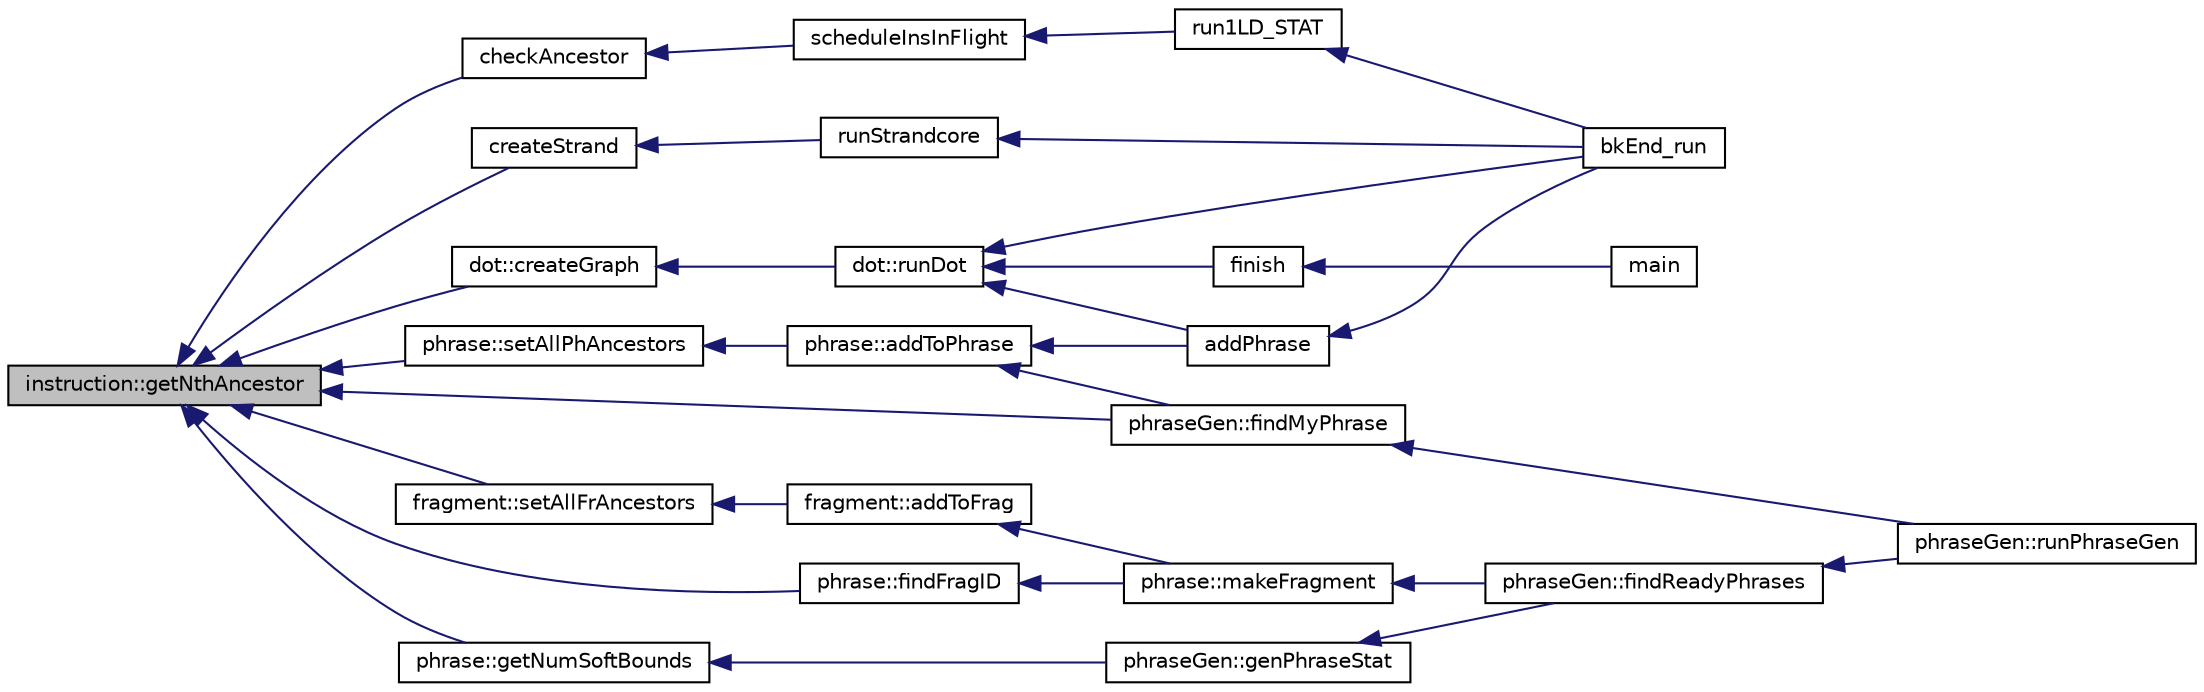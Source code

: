 digraph G
{
  edge [fontname="Helvetica",fontsize="10",labelfontname="Helvetica",labelfontsize="10"];
  node [fontname="Helvetica",fontsize="10",shape=record];
  rankdir=LR;
  Node1 [label="instruction::getNthAncestor",height=0.2,width=0.4,color="black", fillcolor="grey75", style="filled" fontcolor="black"];
  Node1 -> Node2 [dir=back,color="midnightblue",fontsize="10",style="solid"];
  Node2 [label="checkAncestor",height=0.2,width=0.4,color="black", fillcolor="white", style="filled",URL="$bkEnd_8cpp.html#a614e7cde759a7fb104ba2b7c53ac31d3"];
  Node2 -> Node3 [dir=back,color="midnightblue",fontsize="10",style="solid"];
  Node3 [label="scheduleInsInFlight",height=0.2,width=0.4,color="black", fillcolor="white", style="filled",URL="$bkEnd_8cpp.html#a62811b6c8089a0b9969bcfa219fe4326"];
  Node3 -> Node4 [dir=back,color="midnightblue",fontsize="10",style="solid"];
  Node4 [label="run1LD_STAT",height=0.2,width=0.4,color="black", fillcolor="white", style="filled",URL="$bkEnd_8cpp.html#a97c39e40275c8b88452f484247c641e6"];
  Node4 -> Node5 [dir=back,color="midnightblue",fontsize="10",style="solid"];
  Node5 [label="bkEnd_run",height=0.2,width=0.4,color="black", fillcolor="white", style="filled",URL="$bkEnd_8h.html#a0de885ce07273f37e162ecb0e63ec95d"];
  Node1 -> Node6 [dir=back,color="midnightblue",fontsize="10",style="solid"];
  Node6 [label="dot::createGraph",height=0.2,width=0.4,color="black", fillcolor="white", style="filled",URL="$classdot.html#aac4be16ebdd60983177619a8b7df658f"];
  Node6 -> Node7 [dir=back,color="midnightblue",fontsize="10",style="solid"];
  Node7 [label="dot::runDot",height=0.2,width=0.4,color="black", fillcolor="white", style="filled",URL="$classdot.html#a23bb05ec40259de7239b166b664bfdb4"];
  Node7 -> Node8 [dir=back,color="midnightblue",fontsize="10",style="solid"];
  Node8 [label="addPhrase",height=0.2,width=0.4,color="black", fillcolor="white", style="filled",URL="$bkEnd_8cpp.html#a73b0a124e04ab7ad583a8ad063d501c5"];
  Node8 -> Node5 [dir=back,color="midnightblue",fontsize="10",style="solid"];
  Node7 -> Node5 [dir=back,color="midnightblue",fontsize="10",style="solid"];
  Node7 -> Node9 [dir=back,color="midnightblue",fontsize="10",style="solid"];
  Node9 [label="finish",height=0.2,width=0.4,color="black", fillcolor="white", style="filled",URL="$main_8cpp.html#aa19325f885e34f56a1301ced479f8576"];
  Node9 -> Node10 [dir=back,color="midnightblue",fontsize="10",style="solid"];
  Node10 [label="main",height=0.2,width=0.4,color="black", fillcolor="white", style="filled",URL="$main_8cpp.html#a0ddf1224851353fc92bfbff6f499fa97"];
  Node1 -> Node11 [dir=back,color="midnightblue",fontsize="10",style="solid"];
  Node11 [label="createStrand",height=0.2,width=0.4,color="black", fillcolor="white", style="filled",URL="$bkEnd_8cpp.html#a1900d3c581025a2ef05801ce26dd51b3"];
  Node11 -> Node12 [dir=back,color="midnightblue",fontsize="10",style="solid"];
  Node12 [label="runStrandcore",height=0.2,width=0.4,color="black", fillcolor="white", style="filled",URL="$bkEnd_8cpp.html#a72051851d4c12247aaab4ed481b9c2d1"];
  Node12 -> Node5 [dir=back,color="midnightblue",fontsize="10",style="solid"];
  Node1 -> Node13 [dir=back,color="midnightblue",fontsize="10",style="solid"];
  Node13 [label="phrase::findFragID",height=0.2,width=0.4,color="black", fillcolor="white", style="filled",URL="$classphrase.html#a9a8d1a98b5fce63230b715ca6ac281ef"];
  Node13 -> Node14 [dir=back,color="midnightblue",fontsize="10",style="solid"];
  Node14 [label="phrase::makeFragment",height=0.2,width=0.4,color="black", fillcolor="white", style="filled",URL="$classphrase.html#ad596b3bf1c197e53a509dc02f41957cd"];
  Node14 -> Node15 [dir=back,color="midnightblue",fontsize="10",style="solid"];
  Node15 [label="phraseGen::findReadyPhrases",height=0.2,width=0.4,color="black", fillcolor="white", style="filled",URL="$classphraseGen.html#ab1fd52686e66bea06bd08d7fc8a4eb23"];
  Node15 -> Node16 [dir=back,color="midnightblue",fontsize="10",style="solid"];
  Node16 [label="phraseGen::runPhraseGen",height=0.2,width=0.4,color="black", fillcolor="white", style="filled",URL="$classphraseGen.html#a27c8b0d81592bc45e7f25e9cb7a4d1c4"];
  Node1 -> Node17 [dir=back,color="midnightblue",fontsize="10",style="solid"];
  Node17 [label="phraseGen::findMyPhrase",height=0.2,width=0.4,color="black", fillcolor="white", style="filled",URL="$classphraseGen.html#a04d54cfe18dfef407499f3e6829c32d3"];
  Node17 -> Node16 [dir=back,color="midnightblue",fontsize="10",style="solid"];
  Node1 -> Node18 [dir=back,color="midnightblue",fontsize="10",style="solid"];
  Node18 [label="phrase::getNumSoftBounds",height=0.2,width=0.4,color="black", fillcolor="white", style="filled",URL="$classphrase.html#afed9a471ff76a9155ccf016441753456"];
  Node18 -> Node19 [dir=back,color="midnightblue",fontsize="10",style="solid"];
  Node19 [label="phraseGen::genPhraseStat",height=0.2,width=0.4,color="black", fillcolor="white", style="filled",URL="$classphraseGen.html#a8aa6ac2c304d3545c10da7c70ae6445d"];
  Node19 -> Node15 [dir=back,color="midnightblue",fontsize="10",style="solid"];
  Node1 -> Node20 [dir=back,color="midnightblue",fontsize="10",style="solid"];
  Node20 [label="fragment::setAllFrAncestors",height=0.2,width=0.4,color="black", fillcolor="white", style="filled",URL="$classfragment.html#ad85462ff233b30289592d30a7f912e69"];
  Node20 -> Node21 [dir=back,color="midnightblue",fontsize="10",style="solid"];
  Node21 [label="fragment::addToFrag",height=0.2,width=0.4,color="black", fillcolor="white", style="filled",URL="$classfragment.html#a536afae1860d52f35d230572958c5a48"];
  Node21 -> Node14 [dir=back,color="midnightblue",fontsize="10",style="solid"];
  Node1 -> Node22 [dir=back,color="midnightblue",fontsize="10",style="solid"];
  Node22 [label="phrase::setAllPhAncestors",height=0.2,width=0.4,color="black", fillcolor="white", style="filled",URL="$classphrase.html#a6e02c8bca1014c332e8d137be57193a4"];
  Node22 -> Node23 [dir=back,color="midnightblue",fontsize="10",style="solid"];
  Node23 [label="phrase::addToPhrase",height=0.2,width=0.4,color="black", fillcolor="white", style="filled",URL="$classphrase.html#a747fdf8e7ac40b4bad71d20129ae0e73"];
  Node23 -> Node8 [dir=back,color="midnightblue",fontsize="10",style="solid"];
  Node23 -> Node17 [dir=back,color="midnightblue",fontsize="10",style="solid"];
}

